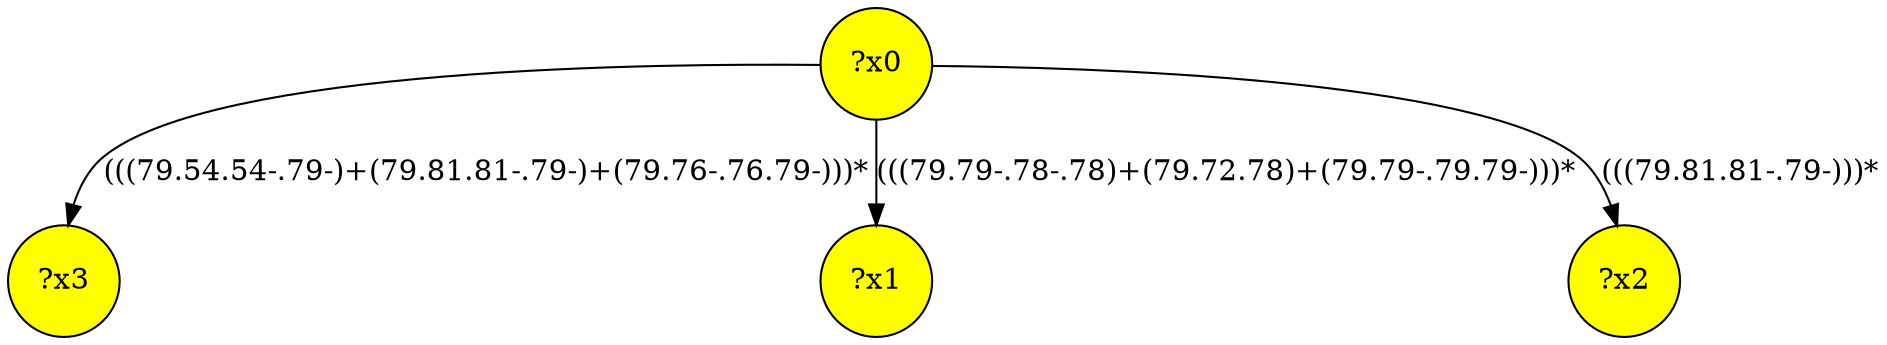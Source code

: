 digraph g {
	x3 [fillcolor="yellow", style="filled," shape=circle, label="?x3"];
	x1 [fillcolor="yellow", style="filled," shape=circle, label="?x1"];
	x0 [fillcolor="yellow", style="filled," shape=circle, label="?x0"];
	x2 [fillcolor="yellow", style="filled," shape=circle, label="?x2"];
	x0 -> x1 [label="(((79.79-.78-.78)+(79.72.78)+(79.79-.79.79-)))*"];
	x0 -> x2 [label="(((79.81.81-.79-)))*"];
	x0 -> x3 [label="(((79.54.54-.79-)+(79.81.81-.79-)+(79.76-.76.79-)))*"];
}
